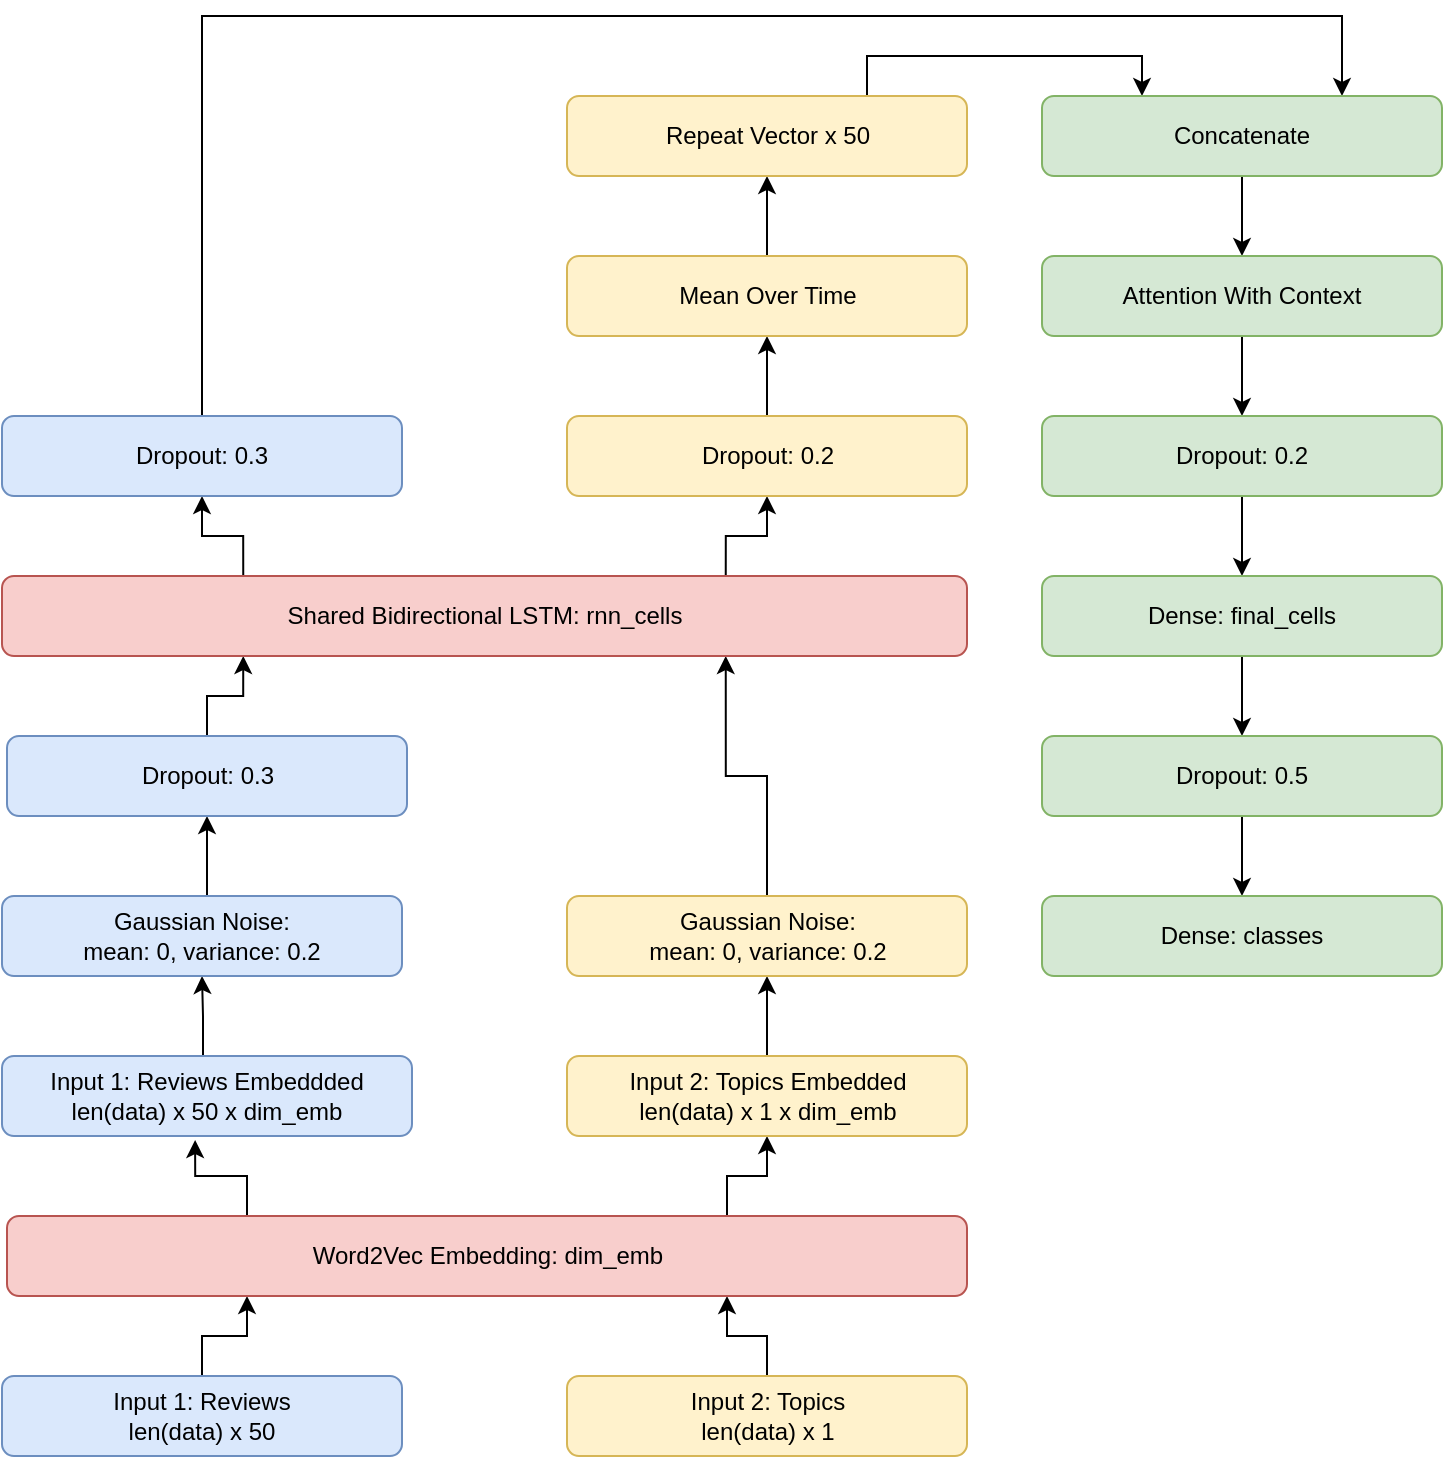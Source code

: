 <mxfile version="13.8.0" type="device"><diagram id="wqu4HEgl-I7PaeXSk0WL" name="Page-1"><mxGraphModel dx="1352" dy="767" grid="1" gridSize="10" guides="1" tooltips="1" connect="1" arrows="1" fold="1" page="1" pageScale="1" pageWidth="850" pageHeight="1100" math="0" shadow="0"><root><mxCell id="0"/><mxCell id="1" parent="0"/><mxCell id="XpK0UPhSZf64STyzJf-z-24" style="edgeStyle=orthogonalEdgeStyle;rounded=0;orthogonalLoop=1;jettySize=auto;html=1;exitX=0.5;exitY=0;exitDx=0;exitDy=0;entryX=0.25;entryY=1;entryDx=0;entryDy=0;" edge="1" parent="1" source="XpK0UPhSZf64STyzJf-z-1" target="XpK0UPhSZf64STyzJf-z-4"><mxGeometry relative="1" as="geometry"/></mxCell><mxCell id="XpK0UPhSZf64STyzJf-z-1" value="&lt;div&gt;Input 1: Reviews&lt;/div&gt;&lt;div&gt;len(data) x 50&lt;br&gt;&lt;/div&gt;" style="rounded=1;whiteSpace=wrap;html=1;fillColor=#dae8fc;strokeColor=#6c8ebf;" vertex="1" parent="1"><mxGeometry x="40" y="720" width="200" height="40" as="geometry"/></mxCell><mxCell id="XpK0UPhSZf64STyzJf-z-25" style="edgeStyle=orthogonalEdgeStyle;rounded=0;orthogonalLoop=1;jettySize=auto;html=1;exitX=0.5;exitY=0;exitDx=0;exitDy=0;entryX=0.75;entryY=1;entryDx=0;entryDy=0;" edge="1" parent="1" source="XpK0UPhSZf64STyzJf-z-3" target="XpK0UPhSZf64STyzJf-z-4"><mxGeometry relative="1" as="geometry"/></mxCell><mxCell id="XpK0UPhSZf64STyzJf-z-3" value="&lt;div&gt;Input 2: Topics&lt;/div&gt;&lt;div&gt;len(data) x 1&lt;/div&gt;" style="rounded=1;whiteSpace=wrap;html=1;fillColor=#fff2cc;strokeColor=#d6b656;" vertex="1" parent="1"><mxGeometry x="322.5" y="720" width="200" height="40" as="geometry"/></mxCell><mxCell id="XpK0UPhSZf64STyzJf-z-26" style="edgeStyle=orthogonalEdgeStyle;rounded=0;orthogonalLoop=1;jettySize=auto;html=1;exitX=0.75;exitY=0;exitDx=0;exitDy=0;entryX=0.5;entryY=1;entryDx=0;entryDy=0;" edge="1" parent="1" source="XpK0UPhSZf64STyzJf-z-4" target="XpK0UPhSZf64STyzJf-z-8"><mxGeometry relative="1" as="geometry"/></mxCell><mxCell id="XpK0UPhSZf64STyzJf-z-27" style="edgeStyle=orthogonalEdgeStyle;rounded=0;orthogonalLoop=1;jettySize=auto;html=1;exitX=0.25;exitY=0;exitDx=0;exitDy=0;entryX=0.471;entryY=1.05;entryDx=0;entryDy=0;entryPerimeter=0;" edge="1" parent="1" source="XpK0UPhSZf64STyzJf-z-4" target="XpK0UPhSZf64STyzJf-z-7"><mxGeometry relative="1" as="geometry"/></mxCell><mxCell id="XpK0UPhSZf64STyzJf-z-4" value="Word2Vec Embedding: dim_emb " style="rounded=1;whiteSpace=wrap;html=1;fillColor=#f8cecc;strokeColor=#b85450;" vertex="1" parent="1"><mxGeometry x="42.5" y="640" width="480" height="40" as="geometry"/></mxCell><mxCell id="XpK0UPhSZf64STyzJf-z-28" style="edgeStyle=orthogonalEdgeStyle;rounded=0;orthogonalLoop=1;jettySize=auto;html=1;exitX=0.5;exitY=0;exitDx=0;exitDy=0;entryX=0.5;entryY=1;entryDx=0;entryDy=0;" edge="1" parent="1" source="XpK0UPhSZf64STyzJf-z-7" target="XpK0UPhSZf64STyzJf-z-9"><mxGeometry relative="1" as="geometry"><Array as="points"><mxPoint x="140.5" y="560"/><mxPoint x="140.5" y="540"/></Array></mxGeometry></mxCell><mxCell id="XpK0UPhSZf64STyzJf-z-7" value="&lt;div&gt;Input 1: Reviews Embeddded&lt;br&gt;&lt;/div&gt;&lt;div&gt;len(data) x 50 x dim_emb&lt;br&gt;&lt;/div&gt;" style="rounded=1;whiteSpace=wrap;html=1;fillColor=#dae8fc;strokeColor=#6c8ebf;" vertex="1" parent="1"><mxGeometry x="40" y="560" width="205" height="40" as="geometry"/></mxCell><mxCell id="XpK0UPhSZf64STyzJf-z-29" style="edgeStyle=orthogonalEdgeStyle;rounded=0;orthogonalLoop=1;jettySize=auto;html=1;exitX=0.5;exitY=0;exitDx=0;exitDy=0;entryX=0.5;entryY=1;entryDx=0;entryDy=0;" edge="1" parent="1" source="XpK0UPhSZf64STyzJf-z-8" target="XpK0UPhSZf64STyzJf-z-11"><mxGeometry relative="1" as="geometry"/></mxCell><mxCell id="XpK0UPhSZf64STyzJf-z-8" value="&lt;div&gt;Input 2: Topics Embedded&lt;br&gt;&lt;/div&gt;&lt;div&gt;len(data) x 1 x dim_emb&lt;br&gt;&lt;/div&gt;" style="rounded=1;whiteSpace=wrap;html=1;fillColor=#fff2cc;strokeColor=#d6b656;" vertex="1" parent="1"><mxGeometry x="322.5" y="560" width="200" height="40" as="geometry"/></mxCell><mxCell id="XpK0UPhSZf64STyzJf-z-30" style="edgeStyle=orthogonalEdgeStyle;rounded=0;orthogonalLoop=1;jettySize=auto;html=1;exitX=0.5;exitY=0;exitDx=0;exitDy=0;entryX=0.5;entryY=1;entryDx=0;entryDy=0;" edge="1" parent="1" source="XpK0UPhSZf64STyzJf-z-9" target="XpK0UPhSZf64STyzJf-z-17"><mxGeometry relative="1" as="geometry"><Array as="points"><mxPoint x="142.5" y="480"/></Array></mxGeometry></mxCell><mxCell id="XpK0UPhSZf64STyzJf-z-9" value="&lt;div&gt;Gaussian Noise:&lt;/div&gt;&lt;div&gt;mean: 0, variance: 0.2&lt;br&gt;&lt;/div&gt;" style="rounded=1;whiteSpace=wrap;html=1;fillColor=#dae8fc;strokeColor=#6c8ebf;" vertex="1" parent="1"><mxGeometry x="40" y="480" width="200" height="40" as="geometry"/></mxCell><mxCell id="XpK0UPhSZf64STyzJf-z-31" style="edgeStyle=orthogonalEdgeStyle;rounded=0;orthogonalLoop=1;jettySize=auto;html=1;exitX=0.5;exitY=0;exitDx=0;exitDy=0;entryX=0.75;entryY=1;entryDx=0;entryDy=0;" edge="1" parent="1" source="XpK0UPhSZf64STyzJf-z-11" target="XpK0UPhSZf64STyzJf-z-18"><mxGeometry relative="1" as="geometry"/></mxCell><mxCell id="XpK0UPhSZf64STyzJf-z-11" value="&lt;div&gt;Gaussian Noise:&lt;/div&gt;&lt;div&gt;mean: 0, variance: 0.2&lt;br&gt;&lt;/div&gt;" style="rounded=1;whiteSpace=wrap;html=1;fillColor=#fff2cc;strokeColor=#d6b656;" vertex="1" parent="1"><mxGeometry x="322.5" y="480" width="200" height="40" as="geometry"/></mxCell><mxCell id="XpK0UPhSZf64STyzJf-z-32" style="edgeStyle=orthogonalEdgeStyle;rounded=0;orthogonalLoop=1;jettySize=auto;html=1;exitX=0.5;exitY=0;exitDx=0;exitDy=0;entryX=0.25;entryY=1;entryDx=0;entryDy=0;" edge="1" parent="1" source="XpK0UPhSZf64STyzJf-z-17" target="XpK0UPhSZf64STyzJf-z-18"><mxGeometry relative="1" as="geometry"/></mxCell><mxCell id="XpK0UPhSZf64STyzJf-z-17" value="Dropout: 0.3" style="rounded=1;whiteSpace=wrap;html=1;fillColor=#dae8fc;strokeColor=#6c8ebf;" vertex="1" parent="1"><mxGeometry x="42.5" y="400" width="200" height="40" as="geometry"/></mxCell><mxCell id="XpK0UPhSZf64STyzJf-z-33" style="edgeStyle=orthogonalEdgeStyle;rounded=0;orthogonalLoop=1;jettySize=auto;html=1;exitX=0.25;exitY=0;exitDx=0;exitDy=0;entryX=0.5;entryY=1;entryDx=0;entryDy=0;" edge="1" parent="1" source="XpK0UPhSZf64STyzJf-z-18" target="XpK0UPhSZf64STyzJf-z-20"><mxGeometry relative="1" as="geometry"/></mxCell><mxCell id="XpK0UPhSZf64STyzJf-z-34" style="edgeStyle=orthogonalEdgeStyle;rounded=0;orthogonalLoop=1;jettySize=auto;html=1;exitX=0.75;exitY=0;exitDx=0;exitDy=0;entryX=0.5;entryY=1;entryDx=0;entryDy=0;" edge="1" parent="1" source="XpK0UPhSZf64STyzJf-z-18" target="XpK0UPhSZf64STyzJf-z-21"><mxGeometry relative="1" as="geometry"/></mxCell><mxCell id="XpK0UPhSZf64STyzJf-z-18" value="Shared Bidirectional LSTM: rnn_cells" style="rounded=1;whiteSpace=wrap;html=1;fillColor=#f8cecc;strokeColor=#b85450;" vertex="1" parent="1"><mxGeometry x="40" y="320" width="482.5" height="40" as="geometry"/></mxCell><mxCell id="XpK0UPhSZf64STyzJf-z-40" style="edgeStyle=orthogonalEdgeStyle;rounded=0;orthogonalLoop=1;jettySize=auto;html=1;exitX=0.5;exitY=0;exitDx=0;exitDy=0;entryX=0.75;entryY=0;entryDx=0;entryDy=0;" edge="1" parent="1" source="XpK0UPhSZf64STyzJf-z-20" target="XpK0UPhSZf64STyzJf-z-38"><mxGeometry relative="1" as="geometry"><Array as="points"><mxPoint x="140" y="40"/><mxPoint x="710" y="40"/></Array></mxGeometry></mxCell><mxCell id="XpK0UPhSZf64STyzJf-z-20" value="Dropout: 0.3" style="rounded=1;whiteSpace=wrap;html=1;fillColor=#dae8fc;strokeColor=#6c8ebf;" vertex="1" parent="1"><mxGeometry x="40" y="240" width="200" height="40" as="geometry"/></mxCell><mxCell id="XpK0UPhSZf64STyzJf-z-35" style="edgeStyle=orthogonalEdgeStyle;rounded=0;orthogonalLoop=1;jettySize=auto;html=1;exitX=0.5;exitY=0;exitDx=0;exitDy=0;entryX=0.5;entryY=1;entryDx=0;entryDy=0;" edge="1" parent="1" source="XpK0UPhSZf64STyzJf-z-21" target="XpK0UPhSZf64STyzJf-z-22"><mxGeometry relative="1" as="geometry"/></mxCell><mxCell id="XpK0UPhSZf64STyzJf-z-21" value="Dropout: 0.2" style="rounded=1;whiteSpace=wrap;html=1;fillColor=#fff2cc;strokeColor=#d6b656;" vertex="1" parent="1"><mxGeometry x="322.5" y="240" width="200" height="40" as="geometry"/></mxCell><mxCell id="XpK0UPhSZf64STyzJf-z-36" style="edgeStyle=orthogonalEdgeStyle;rounded=0;orthogonalLoop=1;jettySize=auto;html=1;exitX=0.5;exitY=0;exitDx=0;exitDy=0;entryX=0.5;entryY=1;entryDx=0;entryDy=0;" edge="1" parent="1" source="XpK0UPhSZf64STyzJf-z-22" target="XpK0UPhSZf64STyzJf-z-23"><mxGeometry relative="1" as="geometry"/></mxCell><mxCell id="XpK0UPhSZf64STyzJf-z-22" value="Mean Over Time" style="rounded=1;whiteSpace=wrap;html=1;fillColor=#fff2cc;strokeColor=#d6b656;" vertex="1" parent="1"><mxGeometry x="322.5" y="160" width="200" height="40" as="geometry"/></mxCell><mxCell id="XpK0UPhSZf64STyzJf-z-39" style="edgeStyle=orthogonalEdgeStyle;rounded=0;orthogonalLoop=1;jettySize=auto;html=1;exitX=0.75;exitY=0;exitDx=0;exitDy=0;entryX=0.25;entryY=0;entryDx=0;entryDy=0;" edge="1" parent="1" source="XpK0UPhSZf64STyzJf-z-23" target="XpK0UPhSZf64STyzJf-z-38"><mxGeometry relative="1" as="geometry"/></mxCell><mxCell id="XpK0UPhSZf64STyzJf-z-23" value="Repeat Vector x 50" style="rounded=1;whiteSpace=wrap;html=1;fillColor=#fff2cc;strokeColor=#d6b656;" vertex="1" parent="1"><mxGeometry x="322.5" y="80" width="200" height="40" as="geometry"/></mxCell><mxCell id="XpK0UPhSZf64STyzJf-z-42" style="edgeStyle=orthogonalEdgeStyle;rounded=0;orthogonalLoop=1;jettySize=auto;html=1;exitX=0.5;exitY=1;exitDx=0;exitDy=0;entryX=0.5;entryY=0;entryDx=0;entryDy=0;" edge="1" parent="1" source="XpK0UPhSZf64STyzJf-z-38" target="XpK0UPhSZf64STyzJf-z-41"><mxGeometry relative="1" as="geometry"/></mxCell><mxCell id="XpK0UPhSZf64STyzJf-z-38" value="Concatenate" style="rounded=1;whiteSpace=wrap;html=1;fillColor=#d5e8d4;strokeColor=#82b366;" vertex="1" parent="1"><mxGeometry x="560" y="80" width="200" height="40" as="geometry"/></mxCell><mxCell id="XpK0UPhSZf64STyzJf-z-47" style="edgeStyle=orthogonalEdgeStyle;rounded=0;orthogonalLoop=1;jettySize=auto;html=1;exitX=0.5;exitY=1;exitDx=0;exitDy=0;entryX=0.5;entryY=0;entryDx=0;entryDy=0;" edge="1" parent="1" source="XpK0UPhSZf64STyzJf-z-41" target="XpK0UPhSZf64STyzJf-z-43"><mxGeometry relative="1" as="geometry"/></mxCell><mxCell id="XpK0UPhSZf64STyzJf-z-41" value="Attention With Context" style="rounded=1;whiteSpace=wrap;html=1;fillColor=#d5e8d4;strokeColor=#82b366;" vertex="1" parent="1"><mxGeometry x="560" y="160" width="200" height="40" as="geometry"/></mxCell><mxCell id="XpK0UPhSZf64STyzJf-z-48" style="edgeStyle=orthogonalEdgeStyle;rounded=0;orthogonalLoop=1;jettySize=auto;html=1;exitX=0.5;exitY=1;exitDx=0;exitDy=0;entryX=0.5;entryY=0;entryDx=0;entryDy=0;" edge="1" parent="1" source="XpK0UPhSZf64STyzJf-z-43" target="XpK0UPhSZf64STyzJf-z-44"><mxGeometry relative="1" as="geometry"/></mxCell><mxCell id="XpK0UPhSZf64STyzJf-z-43" value="Dropout: 0.2" style="rounded=1;whiteSpace=wrap;html=1;fillColor=#d5e8d4;strokeColor=#82b366;" vertex="1" parent="1"><mxGeometry x="560" y="240" width="200" height="40" as="geometry"/></mxCell><mxCell id="XpK0UPhSZf64STyzJf-z-49" style="edgeStyle=orthogonalEdgeStyle;rounded=0;orthogonalLoop=1;jettySize=auto;html=1;exitX=0.5;exitY=1;exitDx=0;exitDy=0;entryX=0.5;entryY=0;entryDx=0;entryDy=0;" edge="1" parent="1" source="XpK0UPhSZf64STyzJf-z-44" target="XpK0UPhSZf64STyzJf-z-45"><mxGeometry relative="1" as="geometry"/></mxCell><mxCell id="XpK0UPhSZf64STyzJf-z-44" value="Dense: final_cells" style="rounded=1;whiteSpace=wrap;html=1;fillColor=#d5e8d4;strokeColor=#82b366;" vertex="1" parent="1"><mxGeometry x="560" y="320" width="200" height="40" as="geometry"/></mxCell><mxCell id="XpK0UPhSZf64STyzJf-z-50" style="edgeStyle=orthogonalEdgeStyle;rounded=0;orthogonalLoop=1;jettySize=auto;html=1;exitX=0.5;exitY=1;exitDx=0;exitDy=0;entryX=0.5;entryY=0;entryDx=0;entryDy=0;" edge="1" parent="1" source="XpK0UPhSZf64STyzJf-z-45" target="XpK0UPhSZf64STyzJf-z-46"><mxGeometry relative="1" as="geometry"/></mxCell><mxCell id="XpK0UPhSZf64STyzJf-z-45" value="Dropout: 0.5" style="rounded=1;whiteSpace=wrap;html=1;fillColor=#d5e8d4;strokeColor=#82b366;" vertex="1" parent="1"><mxGeometry x="560" y="400" width="200" height="40" as="geometry"/></mxCell><mxCell id="XpK0UPhSZf64STyzJf-z-46" value="Dense: classes" style="rounded=1;whiteSpace=wrap;html=1;fillColor=#d5e8d4;strokeColor=#82b366;" vertex="1" parent="1"><mxGeometry x="560" y="480" width="200" height="40" as="geometry"/></mxCell></root></mxGraphModel></diagram></mxfile>
